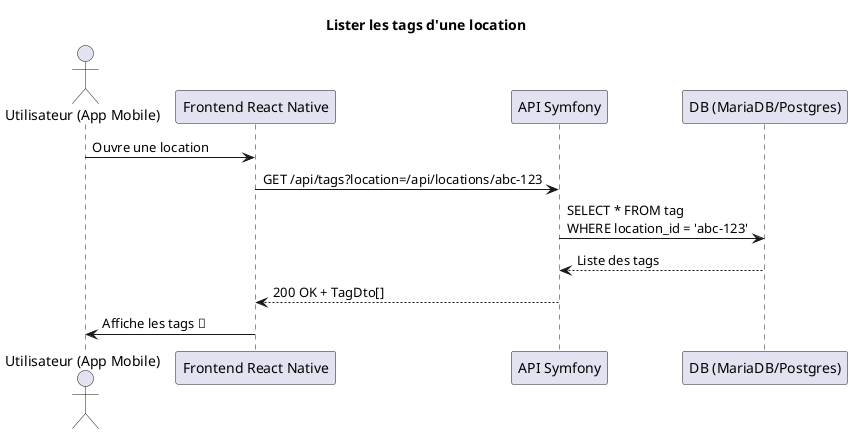 @startuml
title Lister les tags d'une location

actor "Utilisateur (App Mobile)" as User
participant "Frontend React Native" as Front
participant "API Symfony" as API
participant "DB (MariaDB/Postgres)" as DB

User -> Front: Ouvre une location
Front -> API: GET /api/tags?location=/api/locations/abc-123
API -> DB: SELECT * FROM tag\nWHERE location_id = 'abc-123'
DB --> API: Liste des tags
API --> Front: 200 OK + TagDto[]
Front -> User: Affiche les tags 🔖

@enduml
